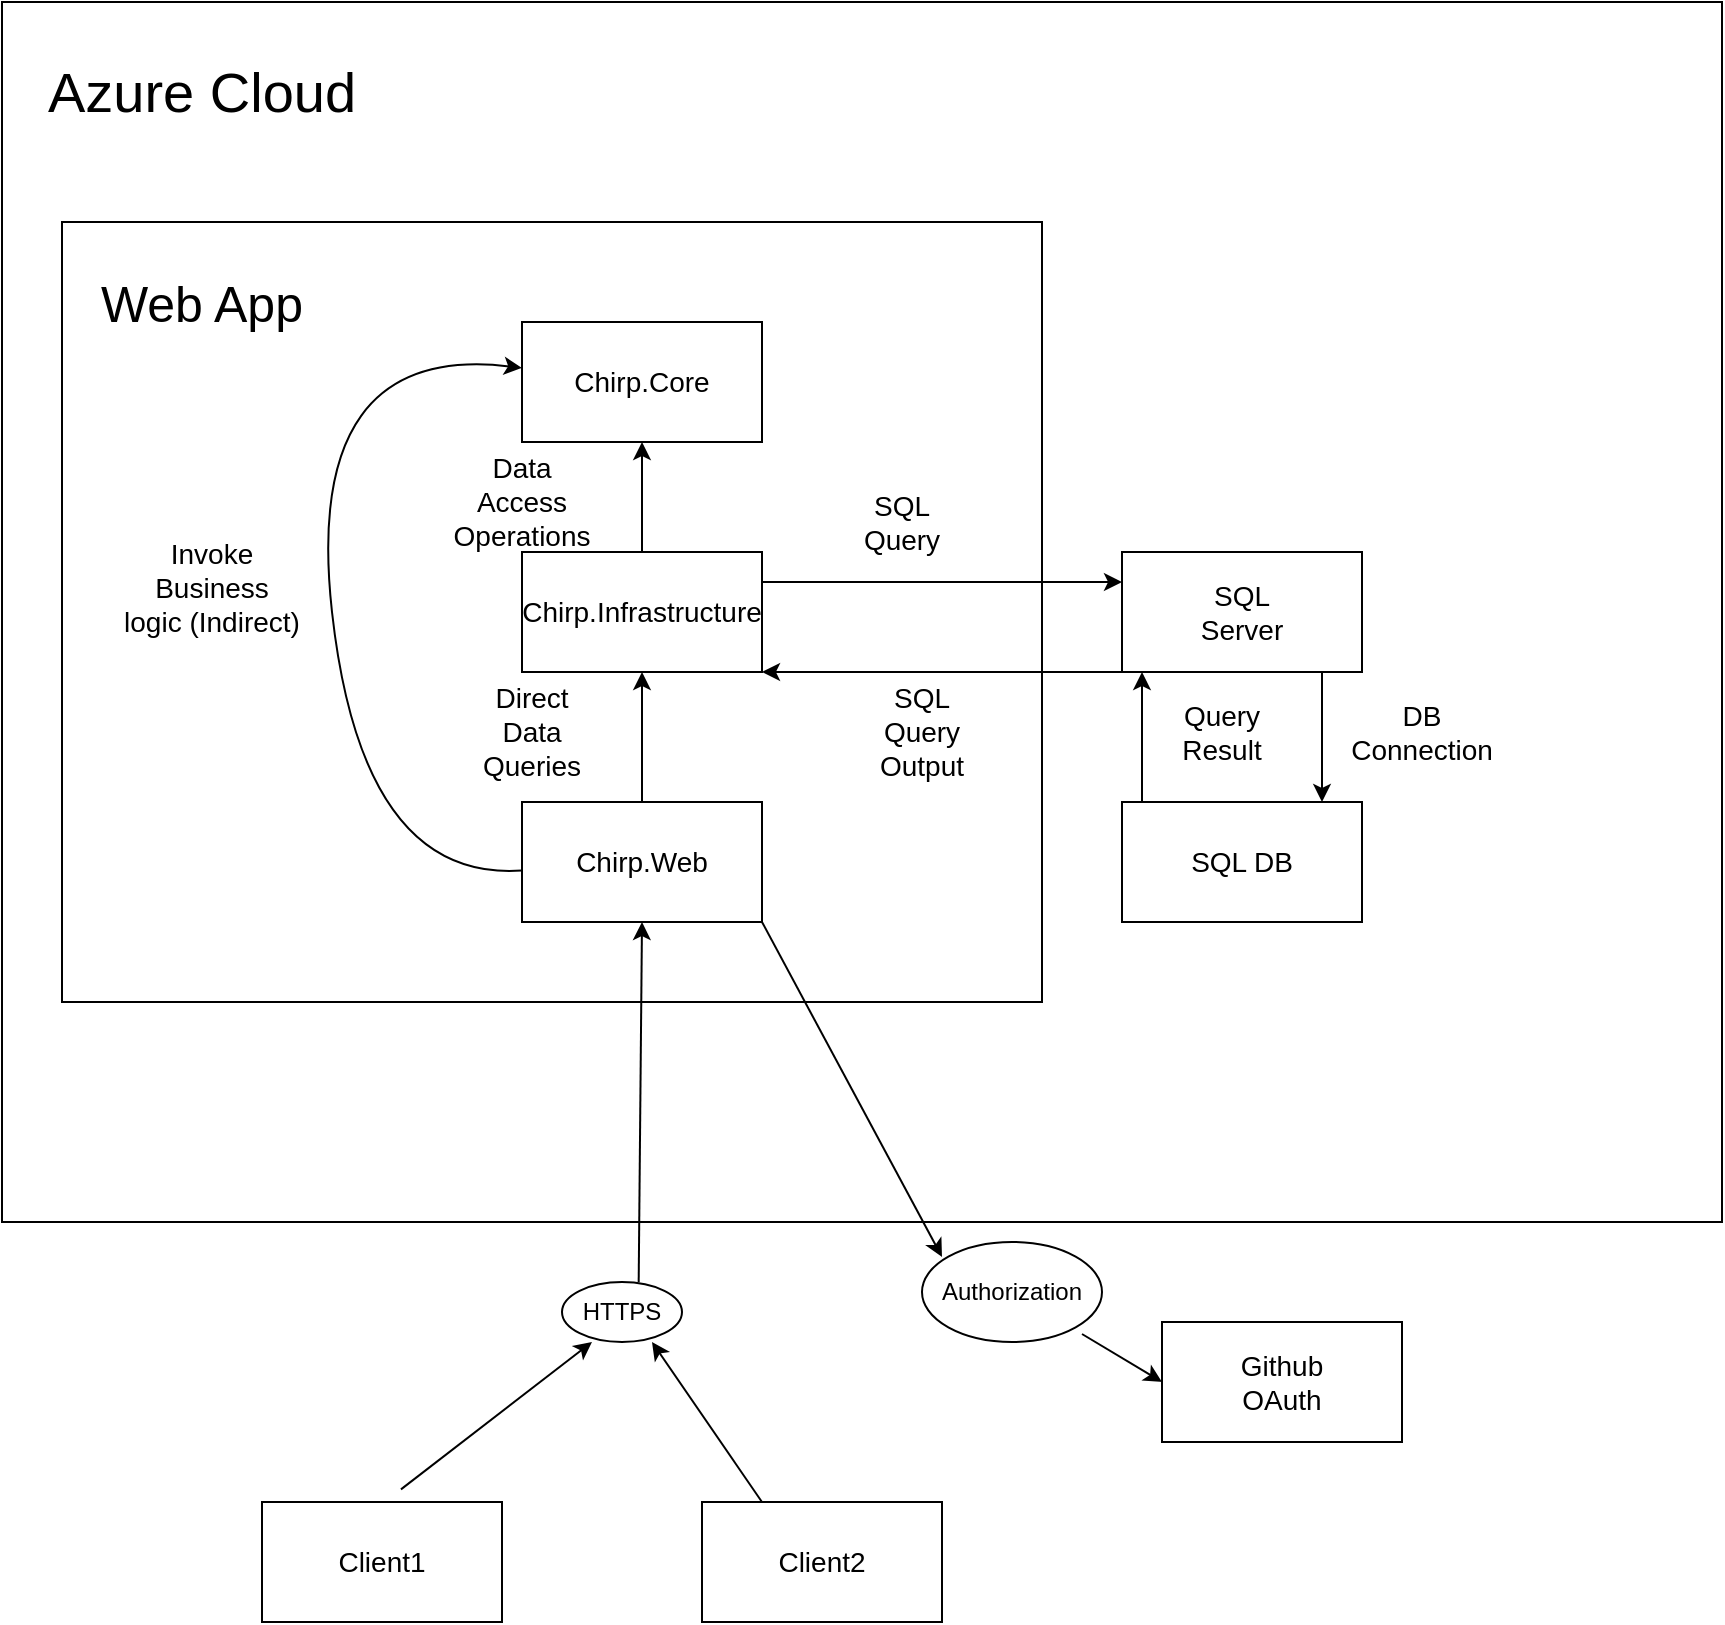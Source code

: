<mxfile version="22.0.3" type="device">
  <diagram name="Page-1" id="_LwySLgHrWfupokHfTJD">
    <mxGraphModel dx="1668" dy="965" grid="0" gridSize="10" guides="1" tooltips="1" connect="1" arrows="1" fold="1" page="0" pageScale="1" pageWidth="850" pageHeight="1100" math="0" shadow="0">
      <root>
        <mxCell id="0" />
        <mxCell id="1" parent="0" />
        <mxCell id="NmQRGxdso0dpCnaEqNGI-1" value="" style="rounded=0;whiteSpace=wrap;html=1;" vertex="1" parent="1">
          <mxGeometry x="160" y="160" width="860" height="610" as="geometry" />
        </mxCell>
        <mxCell id="NmQRGxdso0dpCnaEqNGI-2" value="Azure Cloud" style="text;html=1;strokeColor=none;fillColor=none;align=center;verticalAlign=middle;whiteSpace=wrap;rounded=0;fontSize=28;" vertex="1" parent="1">
          <mxGeometry x="180" y="180" width="160" height="50" as="geometry" />
        </mxCell>
        <mxCell id="NmQRGxdso0dpCnaEqNGI-3" value="" style="rounded=0;whiteSpace=wrap;html=1;" vertex="1" parent="1">
          <mxGeometry x="190" y="270" width="490" height="390" as="geometry" />
        </mxCell>
        <mxCell id="NmQRGxdso0dpCnaEqNGI-4" value="Web App" style="text;html=1;strokeColor=none;fillColor=none;align=center;verticalAlign=middle;whiteSpace=wrap;rounded=0;fontSize=25;" vertex="1" parent="1">
          <mxGeometry x="205" y="290" width="110" height="40" as="geometry" />
        </mxCell>
        <mxCell id="NmQRGxdso0dpCnaEqNGI-5" value="" style="rounded=0;whiteSpace=wrap;html=1;" vertex="1" parent="1">
          <mxGeometry x="420" y="320" width="120" height="60" as="geometry" />
        </mxCell>
        <mxCell id="NmQRGxdso0dpCnaEqNGI-6" value="Chirp.Core" style="text;html=1;strokeColor=none;fillColor=none;align=center;verticalAlign=middle;whiteSpace=wrap;rounded=0;fontSize=14;" vertex="1" parent="1">
          <mxGeometry x="450" y="335" width="60" height="30" as="geometry" />
        </mxCell>
        <mxCell id="NmQRGxdso0dpCnaEqNGI-7" value="" style="rounded=0;whiteSpace=wrap;html=1;" vertex="1" parent="1">
          <mxGeometry x="420" y="435" width="120" height="60" as="geometry" />
        </mxCell>
        <mxCell id="NmQRGxdso0dpCnaEqNGI-8" value="Chirp.Infrastructure" style="text;html=1;strokeColor=none;fillColor=none;align=center;verticalAlign=middle;whiteSpace=wrap;rounded=0;fontSize=14;" vertex="1" parent="1">
          <mxGeometry x="450" y="450" width="60" height="30" as="geometry" />
        </mxCell>
        <mxCell id="NmQRGxdso0dpCnaEqNGI-9" value="" style="rounded=0;whiteSpace=wrap;html=1;" vertex="1" parent="1">
          <mxGeometry x="420" y="560" width="120" height="60" as="geometry" />
        </mxCell>
        <mxCell id="NmQRGxdso0dpCnaEqNGI-10" value="Chirp.Web" style="text;html=1;strokeColor=none;fillColor=none;align=center;verticalAlign=middle;whiteSpace=wrap;rounded=0;fontSize=14;" vertex="1" parent="1">
          <mxGeometry x="450" y="575" width="60" height="30" as="geometry" />
        </mxCell>
        <mxCell id="NmQRGxdso0dpCnaEqNGI-11" value="" style="curved=1;endArrow=classic;html=1;rounded=0;" edge="1" parent="1" source="NmQRGxdso0dpCnaEqNGI-9" target="NmQRGxdso0dpCnaEqNGI-5">
          <mxGeometry width="50" height="50" relative="1" as="geometry">
            <mxPoint x="340" y="575" as="sourcePoint" />
            <mxPoint x="390" y="525" as="targetPoint" />
            <Array as="points">
              <mxPoint x="340" y="600" />
              <mxPoint x="310" y="330" />
            </Array>
          </mxGeometry>
        </mxCell>
        <mxCell id="NmQRGxdso0dpCnaEqNGI-12" value="Invoke Business logic (Indirect)" style="text;html=1;strokeColor=none;fillColor=none;align=center;verticalAlign=middle;whiteSpace=wrap;rounded=0;fontSize=14;" vertex="1" parent="1">
          <mxGeometry x="220" y="425" width="90" height="55" as="geometry" />
        </mxCell>
        <mxCell id="NmQRGxdso0dpCnaEqNGI-13" value="Data Access Operations" style="text;html=1;strokeColor=none;fillColor=none;align=center;verticalAlign=middle;whiteSpace=wrap;rounded=0;fontSize=14;" vertex="1" parent="1">
          <mxGeometry x="390" y="395" width="60" height="30" as="geometry" />
        </mxCell>
        <mxCell id="NmQRGxdso0dpCnaEqNGI-14" value="Direct Data Queries" style="text;html=1;strokeColor=none;fillColor=none;align=center;verticalAlign=middle;whiteSpace=wrap;rounded=0;fontSize=14;" vertex="1" parent="1">
          <mxGeometry x="395" y="510" width="60" height="30" as="geometry" />
        </mxCell>
        <mxCell id="NmQRGxdso0dpCnaEqNGI-15" value="" style="rounded=0;whiteSpace=wrap;html=1;" vertex="1" parent="1">
          <mxGeometry x="720" y="435" width="120" height="60" as="geometry" />
        </mxCell>
        <mxCell id="NmQRGxdso0dpCnaEqNGI-16" value="SQL Query" style="text;html=1;strokeColor=none;fillColor=none;align=center;verticalAlign=middle;whiteSpace=wrap;rounded=0;fontSize=14;" vertex="1" parent="1">
          <mxGeometry x="580" y="405" width="60" height="30" as="geometry" />
        </mxCell>
        <mxCell id="NmQRGxdso0dpCnaEqNGI-17" value="SQL Query Output" style="text;html=1;strokeColor=none;fillColor=none;align=center;verticalAlign=middle;whiteSpace=wrap;rounded=0;fontSize=14;" vertex="1" parent="1">
          <mxGeometry x="590" y="510" width="60" height="30" as="geometry" />
        </mxCell>
        <mxCell id="NmQRGxdso0dpCnaEqNGI-18" value="SQL Server" style="text;html=1;strokeColor=none;fillColor=none;align=center;verticalAlign=middle;whiteSpace=wrap;rounded=0;fontSize=14;" vertex="1" parent="1">
          <mxGeometry x="750" y="450" width="60" height="30" as="geometry" />
        </mxCell>
        <mxCell id="NmQRGxdso0dpCnaEqNGI-19" value="" style="rounded=0;whiteSpace=wrap;html=1;" vertex="1" parent="1">
          <mxGeometry x="720" y="560" width="120" height="60" as="geometry" />
        </mxCell>
        <mxCell id="NmQRGxdso0dpCnaEqNGI-20" value="DB Connection" style="text;html=1;strokeColor=none;fillColor=none;align=center;verticalAlign=middle;whiteSpace=wrap;rounded=0;fontSize=14;" vertex="1" parent="1">
          <mxGeometry x="840" y="510" width="60" height="30" as="geometry" />
        </mxCell>
        <mxCell id="NmQRGxdso0dpCnaEqNGI-21" value="Query Result" style="text;html=1;strokeColor=none;fillColor=none;align=center;verticalAlign=middle;whiteSpace=wrap;rounded=0;fontSize=14;" vertex="1" parent="1">
          <mxGeometry x="740" y="510" width="60" height="30" as="geometry" />
        </mxCell>
        <mxCell id="NmQRGxdso0dpCnaEqNGI-22" value="SQL DB" style="text;html=1;strokeColor=none;fillColor=none;align=center;verticalAlign=middle;whiteSpace=wrap;rounded=0;fontSize=14;" vertex="1" parent="1">
          <mxGeometry x="750" y="575" width="60" height="30" as="geometry" />
        </mxCell>
        <mxCell id="NmQRGxdso0dpCnaEqNGI-23" value="" style="rounded=0;whiteSpace=wrap;html=1;" vertex="1" parent="1">
          <mxGeometry x="290" y="910" width="120" height="60" as="geometry" />
        </mxCell>
        <mxCell id="NmQRGxdso0dpCnaEqNGI-24" value="" style="rounded=0;whiteSpace=wrap;html=1;" vertex="1" parent="1">
          <mxGeometry x="510" y="910" width="120" height="60" as="geometry" />
        </mxCell>
        <mxCell id="NmQRGxdso0dpCnaEqNGI-25" value="Client1" style="text;html=1;strokeColor=none;fillColor=none;align=center;verticalAlign=middle;whiteSpace=wrap;rounded=0;fontSize=14;" vertex="1" parent="1">
          <mxGeometry x="320" y="925" width="60" height="30" as="geometry" />
        </mxCell>
        <mxCell id="NmQRGxdso0dpCnaEqNGI-26" value="Client2" style="text;html=1;strokeColor=none;fillColor=none;align=center;verticalAlign=middle;whiteSpace=wrap;rounded=0;fontSize=14;" vertex="1" parent="1">
          <mxGeometry x="540" y="925" width="60" height="30" as="geometry" />
        </mxCell>
        <mxCell id="NmQRGxdso0dpCnaEqNGI-27" value="" style="ellipse;whiteSpace=wrap;html=1;" vertex="1" parent="1">
          <mxGeometry x="440" y="800" width="60" height="30" as="geometry" />
        </mxCell>
        <mxCell id="NmQRGxdso0dpCnaEqNGI-28" value="HTTPS" style="text;html=1;strokeColor=none;fillColor=none;align=center;verticalAlign=middle;whiteSpace=wrap;rounded=0;" vertex="1" parent="1">
          <mxGeometry x="440" y="800" width="60" height="30" as="geometry" />
        </mxCell>
        <mxCell id="NmQRGxdso0dpCnaEqNGI-29" value="" style="rounded=0;whiteSpace=wrap;html=1;" vertex="1" parent="1">
          <mxGeometry x="740" y="820" width="120" height="60" as="geometry" />
        </mxCell>
        <mxCell id="NmQRGxdso0dpCnaEqNGI-30" value="Github OAuth" style="text;html=1;strokeColor=none;fillColor=none;align=center;verticalAlign=middle;whiteSpace=wrap;rounded=0;fontSize=14;" vertex="1" parent="1">
          <mxGeometry x="770" y="835" width="60" height="30" as="geometry" />
        </mxCell>
        <mxCell id="NmQRGxdso0dpCnaEqNGI-31" value="" style="ellipse;whiteSpace=wrap;html=1;" vertex="1" parent="1">
          <mxGeometry x="620" y="780" width="90" height="50" as="geometry" />
        </mxCell>
        <mxCell id="NmQRGxdso0dpCnaEqNGI-32" value="Authorization" style="text;html=1;strokeColor=none;fillColor=none;align=center;verticalAlign=middle;whiteSpace=wrap;rounded=0;" vertex="1" parent="1">
          <mxGeometry x="630" y="770" width="70" height="70" as="geometry" />
        </mxCell>
        <mxCell id="NmQRGxdso0dpCnaEqNGI-33" value="" style="endArrow=classic;html=1;rounded=0;exitX=0.5;exitY=0;exitDx=0;exitDy=0;entryX=0.5;entryY=1;entryDx=0;entryDy=0;" edge="1" parent="1" source="NmQRGxdso0dpCnaEqNGI-9" target="NmQRGxdso0dpCnaEqNGI-7">
          <mxGeometry width="50" height="50" relative="1" as="geometry">
            <mxPoint x="550" y="650" as="sourcePoint" />
            <mxPoint x="600" y="600" as="targetPoint" />
          </mxGeometry>
        </mxCell>
        <mxCell id="NmQRGxdso0dpCnaEqNGI-34" value="" style="endArrow=classic;html=1;rounded=0;exitX=0.5;exitY=0;exitDx=0;exitDy=0;entryX=0.5;entryY=1;entryDx=0;entryDy=0;" edge="1" parent="1" source="NmQRGxdso0dpCnaEqNGI-7" target="NmQRGxdso0dpCnaEqNGI-5">
          <mxGeometry width="50" height="50" relative="1" as="geometry">
            <mxPoint x="550" y="650" as="sourcePoint" />
            <mxPoint x="600" y="600" as="targetPoint" />
          </mxGeometry>
        </mxCell>
        <mxCell id="NmQRGxdso0dpCnaEqNGI-35" value="" style="endArrow=classic;html=1;rounded=0;exitX=1;exitY=0.25;exitDx=0;exitDy=0;entryX=0;entryY=0.25;entryDx=0;entryDy=0;" edge="1" parent="1" source="NmQRGxdso0dpCnaEqNGI-7" target="NmQRGxdso0dpCnaEqNGI-15">
          <mxGeometry width="50" height="50" relative="1" as="geometry">
            <mxPoint x="550" y="650" as="sourcePoint" />
            <mxPoint x="600" y="600" as="targetPoint" />
          </mxGeometry>
        </mxCell>
        <mxCell id="NmQRGxdso0dpCnaEqNGI-36" value="" style="endArrow=classic;html=1;rounded=0;exitX=0;exitY=1;exitDx=0;exitDy=0;entryX=1;entryY=1;entryDx=0;entryDy=0;" edge="1" parent="1" source="NmQRGxdso0dpCnaEqNGI-15" target="NmQRGxdso0dpCnaEqNGI-7">
          <mxGeometry width="50" height="50" relative="1" as="geometry">
            <mxPoint x="550" y="650" as="sourcePoint" />
            <mxPoint x="600" y="600" as="targetPoint" />
          </mxGeometry>
        </mxCell>
        <mxCell id="NmQRGxdso0dpCnaEqNGI-37" value="" style="endArrow=classic;html=1;rounded=0;exitX=0;exitY=0;exitDx=0;exitDy=0;entryX=0;entryY=1;entryDx=0;entryDy=0;" edge="1" parent="1">
          <mxGeometry width="50" height="50" relative="1" as="geometry">
            <mxPoint x="730.0" y="560" as="sourcePoint" />
            <mxPoint x="730.0" y="495" as="targetPoint" />
          </mxGeometry>
        </mxCell>
        <mxCell id="NmQRGxdso0dpCnaEqNGI-38" value="" style="endArrow=classic;html=1;rounded=0;exitX=1;exitY=1;exitDx=0;exitDy=0;entryX=1;entryY=0;entryDx=0;entryDy=0;" edge="1" parent="1">
          <mxGeometry width="50" height="50" relative="1" as="geometry">
            <mxPoint x="820.0" y="495" as="sourcePoint" />
            <mxPoint x="820.0" y="560" as="targetPoint" />
          </mxGeometry>
        </mxCell>
        <mxCell id="NmQRGxdso0dpCnaEqNGI-39" value="" style="endArrow=classic;html=1;rounded=0;exitX=0.639;exitY=0.006;exitDx=0;exitDy=0;exitPerimeter=0;entryX=0.5;entryY=1;entryDx=0;entryDy=0;" edge="1" parent="1" source="NmQRGxdso0dpCnaEqNGI-28" target="NmQRGxdso0dpCnaEqNGI-9">
          <mxGeometry width="50" height="50" relative="1" as="geometry">
            <mxPoint x="550" y="650" as="sourcePoint" />
            <mxPoint x="600" y="600" as="targetPoint" />
          </mxGeometry>
        </mxCell>
        <mxCell id="NmQRGxdso0dpCnaEqNGI-40" value="" style="endArrow=classic;html=1;rounded=0;exitX=0.579;exitY=-0.105;exitDx=0;exitDy=0;exitPerimeter=0;entryX=0.25;entryY=1;entryDx=0;entryDy=0;" edge="1" parent="1" source="NmQRGxdso0dpCnaEqNGI-23" target="NmQRGxdso0dpCnaEqNGI-28">
          <mxGeometry width="50" height="50" relative="1" as="geometry">
            <mxPoint x="550" y="650" as="sourcePoint" />
            <mxPoint x="600" y="600" as="targetPoint" />
          </mxGeometry>
        </mxCell>
        <mxCell id="NmQRGxdso0dpCnaEqNGI-41" value="" style="endArrow=classic;html=1;rounded=0;exitX=0.25;exitY=0;exitDx=0;exitDy=0;entryX=0.75;entryY=1;entryDx=0;entryDy=0;" edge="1" parent="1" source="NmQRGxdso0dpCnaEqNGI-24" target="NmQRGxdso0dpCnaEqNGI-28">
          <mxGeometry width="50" height="50" relative="1" as="geometry">
            <mxPoint x="550" y="650" as="sourcePoint" />
            <mxPoint x="600" y="600" as="targetPoint" />
          </mxGeometry>
        </mxCell>
        <mxCell id="NmQRGxdso0dpCnaEqNGI-42" value="" style="endArrow=classic;html=1;rounded=0;exitX=1;exitY=1;exitDx=0;exitDy=0;entryX=0;entryY=0.25;entryDx=0;entryDy=0;" edge="1" parent="1" source="NmQRGxdso0dpCnaEqNGI-9" target="NmQRGxdso0dpCnaEqNGI-32">
          <mxGeometry width="50" height="50" relative="1" as="geometry">
            <mxPoint x="550" y="650" as="sourcePoint" />
            <mxPoint x="600" y="600" as="targetPoint" />
          </mxGeometry>
        </mxCell>
        <mxCell id="NmQRGxdso0dpCnaEqNGI-43" value="" style="endArrow=classic;html=1;rounded=0;entryX=0;entryY=0.5;entryDx=0;entryDy=0;" edge="1" parent="1" source="NmQRGxdso0dpCnaEqNGI-32" target="NmQRGxdso0dpCnaEqNGI-29">
          <mxGeometry width="50" height="50" relative="1" as="geometry">
            <mxPoint x="550" y="650" as="sourcePoint" />
            <mxPoint x="600" y="600" as="targetPoint" />
          </mxGeometry>
        </mxCell>
      </root>
    </mxGraphModel>
  </diagram>
</mxfile>
